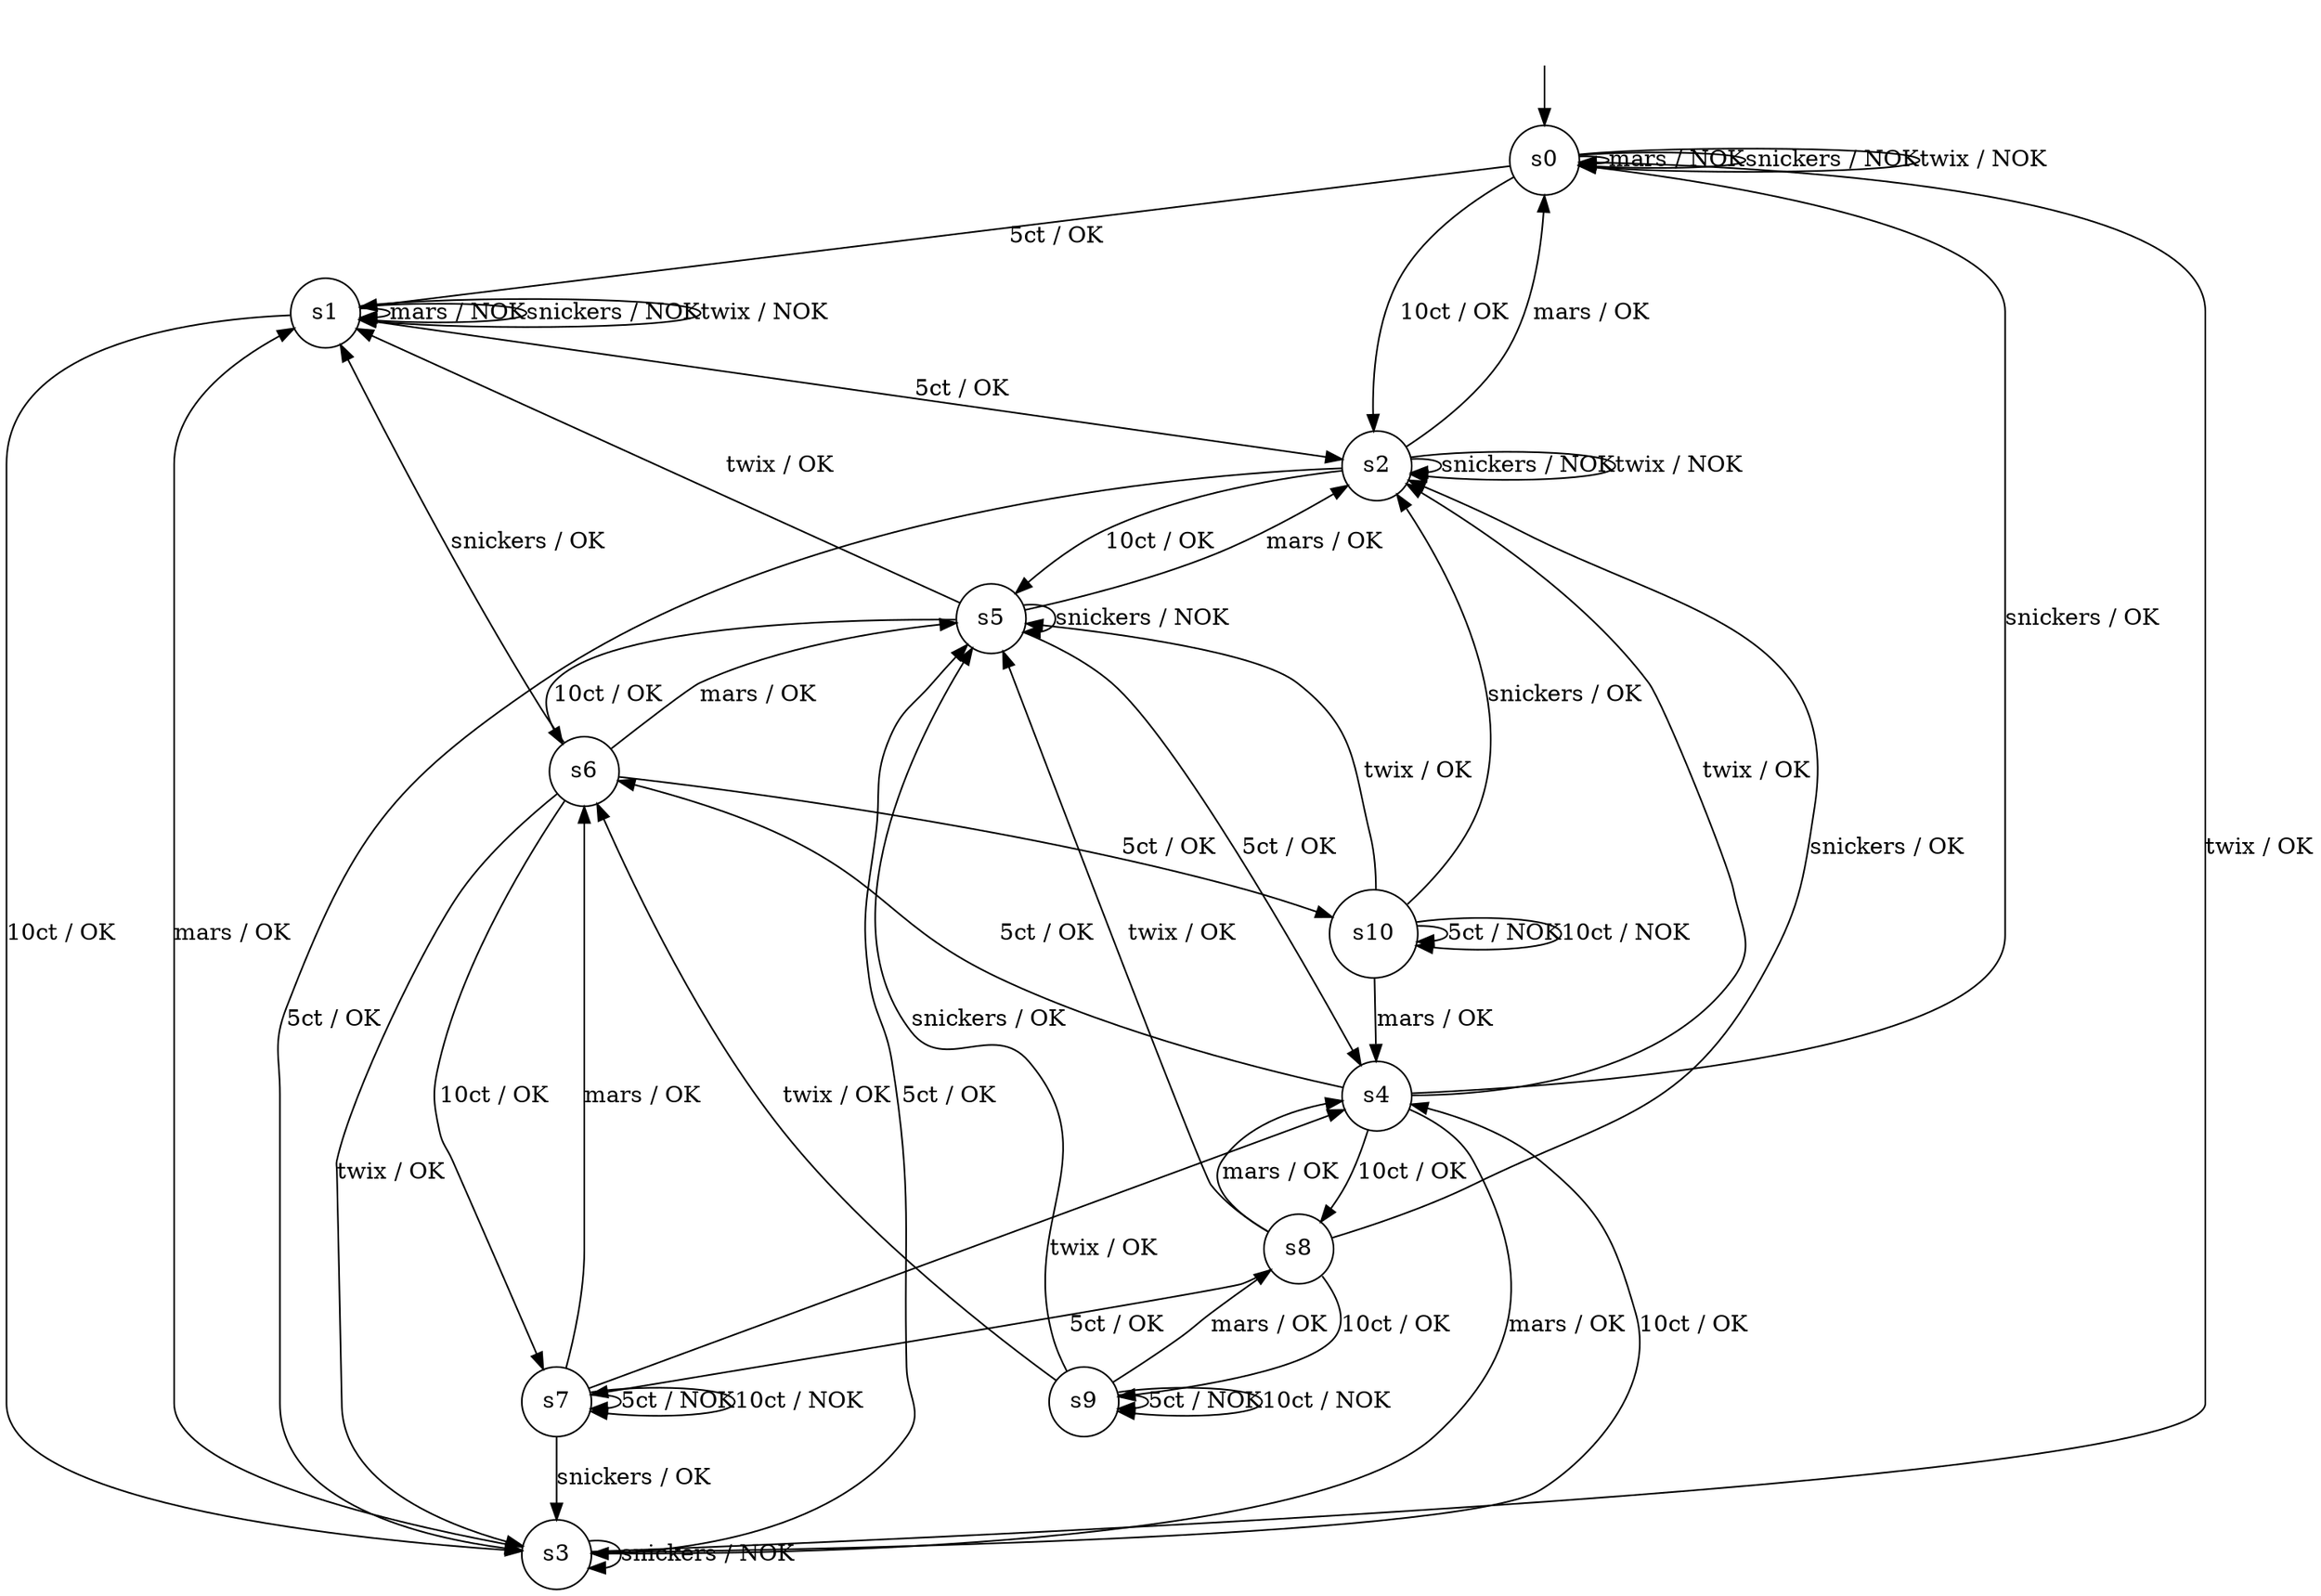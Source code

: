digraph g {
__start0 [label="" shape="none"];

	s0 [shape="circle" label="s0"];
	s1 [shape="circle" label="s1"];
	s2 [shape="circle" label="s2"];
	s3 [shape="circle" label="s3"];
	s4 [shape="circle" label="s4"];
	s5 [shape="circle" label="s5"];
	s6 [shape="circle" label="s6"];
	s7 [shape="circle" label="s7"];
	s8 [shape="circle" label="s8"];
	s9 [shape="circle" label="s9"];
	s10 [shape="circle" label="s10"];
	s0 -> s1 [label="5ct / OK"];
	s0 -> s2 [label="10ct / OK"];
	s0 -> s0 [label="mars / NOK"];
	s0 -> s0 [label="snickers / NOK"];
	s0 -> s0 [label="twix / NOK"];
	s1 -> s2 [label="5ct / OK"];
	s1 -> s3 [label="10ct / OK"];
	s1 -> s1 [label="mars / NOK"];
	s1 -> s1 [label="snickers / NOK"];
	s1 -> s1 [label="twix / NOK"];
	s2 -> s3 [label="5ct / OK"];
	s2 -> s5 [label="10ct / OK"];
	s2 -> s0 [label="mars / OK"];
	s2 -> s2 [label="snickers / NOK"];
	s2 -> s2 [label="twix / NOK"];
	s3 -> s5 [label="5ct / OK"];
	s3 -> s4 [label="10ct / OK"];
	s3 -> s1 [label="mars / OK"];
	s3 -> s3 [label="snickers / NOK"];
	s3 -> s0 [label="twix / OK"];
	s4 -> s6 [label="5ct / OK"];
	s4 -> s8 [label="10ct / OK"];
	s4 -> s3 [label="mars / OK"];
	s4 -> s0 [label="snickers / OK"];
	s4 -> s2 [label="twix / OK"];
	s5 -> s4 [label="5ct / OK"];
	s5 -> s6 [label="10ct / OK"];
	s5 -> s2 [label="mars / OK"];
	s5 -> s5 [label="snickers / NOK"];
	s5 -> s1 [label="twix / OK"];
	s6 -> s10 [label="5ct / OK"];
	s6 -> s7 [label="10ct / OK"];
	s6 -> s5 [label="mars / OK"];
	s6 -> s1 [label="snickers / OK"];
	s6 -> s3 [label="twix / OK"];
	s7 -> s7 [label="5ct / NOK"];
	s7 -> s7 [label="10ct / NOK"];
	s7 -> s6 [label="mars / OK"];
	s7 -> s3 [label="snickers / OK"];
	s7 -> s4 [label="twix / OK"];
	s8 -> s7 [label="5ct / OK"];
	s8 -> s9 [label="10ct / OK"];
	s8 -> s4 [label="mars / OK"];
	s8 -> s2 [label="snickers / OK"];
	s8 -> s5 [label="twix / OK"];
	s9 -> s9 [label="5ct / NOK"];
	s9 -> s9 [label="10ct / NOK"];
	s9 -> s8 [label="mars / OK"];
	s9 -> s5 [label="snickers / OK"];
	s9 -> s6 [label="twix / OK"];
	s10 -> s10 [label="5ct / NOK"];
	s10 -> s10 [label="10ct / NOK"];
	s10 -> s4 [label="mars / OK"];
	s10 -> s2 [label="snickers / OK"];
	s10 -> s5 [label="twix / OK"];

__start0 -> s0;
}
